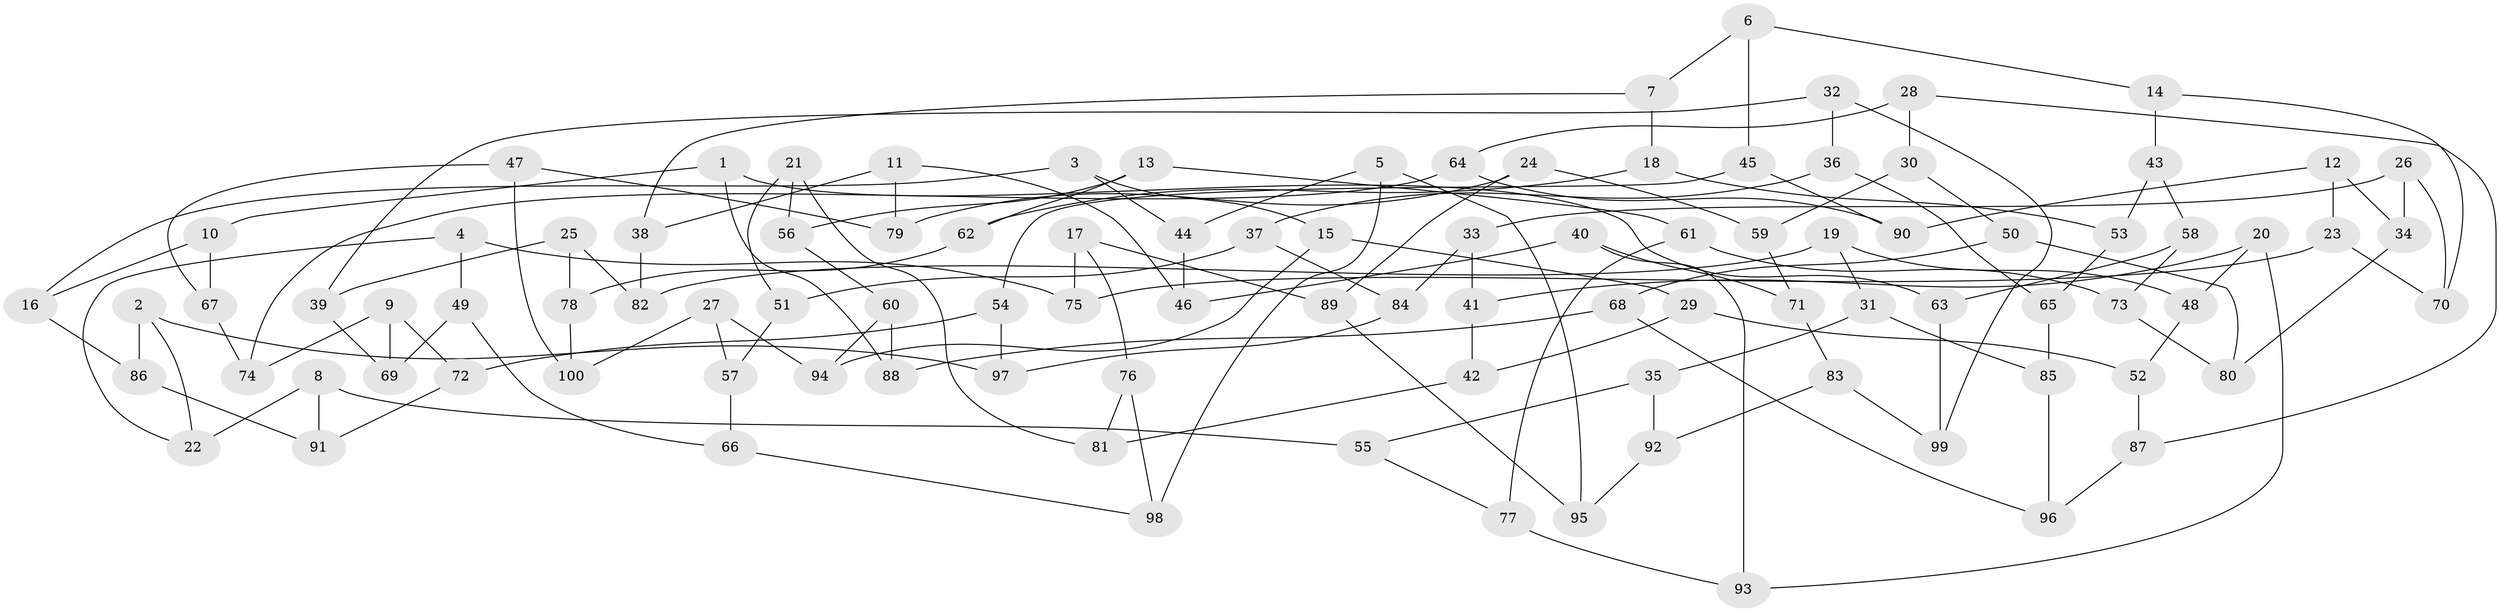 // Generated by graph-tools (version 1.1) at 2025/11/02/21/25 10:11:15]
// undirected, 100 vertices, 150 edges
graph export_dot {
graph [start="1"]
  node [color=gray90,style=filled];
  1;
  2;
  3;
  4;
  5;
  6;
  7;
  8;
  9;
  10;
  11;
  12;
  13;
  14;
  15;
  16;
  17;
  18;
  19;
  20;
  21;
  22;
  23;
  24;
  25;
  26;
  27;
  28;
  29;
  30;
  31;
  32;
  33;
  34;
  35;
  36;
  37;
  38;
  39;
  40;
  41;
  42;
  43;
  44;
  45;
  46;
  47;
  48;
  49;
  50;
  51;
  52;
  53;
  54;
  55;
  56;
  57;
  58;
  59;
  60;
  61;
  62;
  63;
  64;
  65;
  66;
  67;
  68;
  69;
  70;
  71;
  72;
  73;
  74;
  75;
  76;
  77;
  78;
  79;
  80;
  81;
  82;
  83;
  84;
  85;
  86;
  87;
  88;
  89;
  90;
  91;
  92;
  93;
  94;
  95;
  96;
  97;
  98;
  99;
  100;
  1 -- 63;
  1 -- 10;
  1 -- 88;
  2 -- 86;
  2 -- 22;
  2 -- 97;
  3 -- 15;
  3 -- 44;
  3 -- 16;
  4 -- 49;
  4 -- 75;
  4 -- 22;
  5 -- 98;
  5 -- 44;
  5 -- 95;
  6 -- 7;
  6 -- 14;
  6 -- 45;
  7 -- 38;
  7 -- 18;
  8 -- 91;
  8 -- 55;
  8 -- 22;
  9 -- 74;
  9 -- 69;
  9 -- 72;
  10 -- 67;
  10 -- 16;
  11 -- 38;
  11 -- 79;
  11 -- 46;
  12 -- 34;
  12 -- 90;
  12 -- 23;
  13 -- 56;
  13 -- 61;
  13 -- 62;
  14 -- 70;
  14 -- 43;
  15 -- 29;
  15 -- 94;
  16 -- 86;
  17 -- 75;
  17 -- 76;
  17 -- 89;
  18 -- 53;
  18 -- 62;
  19 -- 48;
  19 -- 31;
  19 -- 82;
  20 -- 93;
  20 -- 41;
  20 -- 48;
  21 -- 51;
  21 -- 81;
  21 -- 56;
  23 -- 70;
  23 -- 75;
  24 -- 59;
  24 -- 79;
  24 -- 89;
  25 -- 82;
  25 -- 39;
  25 -- 78;
  26 -- 33;
  26 -- 70;
  26 -- 34;
  27 -- 57;
  27 -- 100;
  27 -- 94;
  28 -- 30;
  28 -- 64;
  28 -- 87;
  29 -- 52;
  29 -- 42;
  30 -- 59;
  30 -- 50;
  31 -- 35;
  31 -- 85;
  32 -- 39;
  32 -- 36;
  32 -- 99;
  33 -- 41;
  33 -- 84;
  34 -- 80;
  35 -- 92;
  35 -- 55;
  36 -- 37;
  36 -- 65;
  37 -- 51;
  37 -- 84;
  38 -- 82;
  39 -- 69;
  40 -- 71;
  40 -- 46;
  40 -- 93;
  41 -- 42;
  42 -- 81;
  43 -- 53;
  43 -- 58;
  44 -- 46;
  45 -- 54;
  45 -- 90;
  47 -- 79;
  47 -- 67;
  47 -- 100;
  48 -- 52;
  49 -- 66;
  49 -- 69;
  50 -- 68;
  50 -- 80;
  51 -- 57;
  52 -- 87;
  53 -- 65;
  54 -- 97;
  54 -- 72;
  55 -- 77;
  56 -- 60;
  57 -- 66;
  58 -- 63;
  58 -- 73;
  59 -- 71;
  60 -- 94;
  60 -- 88;
  61 -- 73;
  61 -- 77;
  62 -- 78;
  63 -- 99;
  64 -- 74;
  64 -- 90;
  65 -- 85;
  66 -- 98;
  67 -- 74;
  68 -- 96;
  68 -- 88;
  71 -- 83;
  72 -- 91;
  73 -- 80;
  76 -- 98;
  76 -- 81;
  77 -- 93;
  78 -- 100;
  83 -- 92;
  83 -- 99;
  84 -- 97;
  85 -- 96;
  86 -- 91;
  87 -- 96;
  89 -- 95;
  92 -- 95;
}
